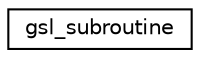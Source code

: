 digraph "Graphical Class Hierarchy"
{
 // LATEX_PDF_SIZE
  edge [fontname="Helvetica",fontsize="10",labelfontname="Helvetica",labelfontsize="10"];
  node [fontname="Helvetica",fontsize="10",shape=record];
  rankdir="LR";
  Node0 [label="gsl_subroutine",height=0.2,width=0.4,color="black", fillcolor="white", style="filled",URL="$structgsl__subroutine.html",tooltip=" "];
}
